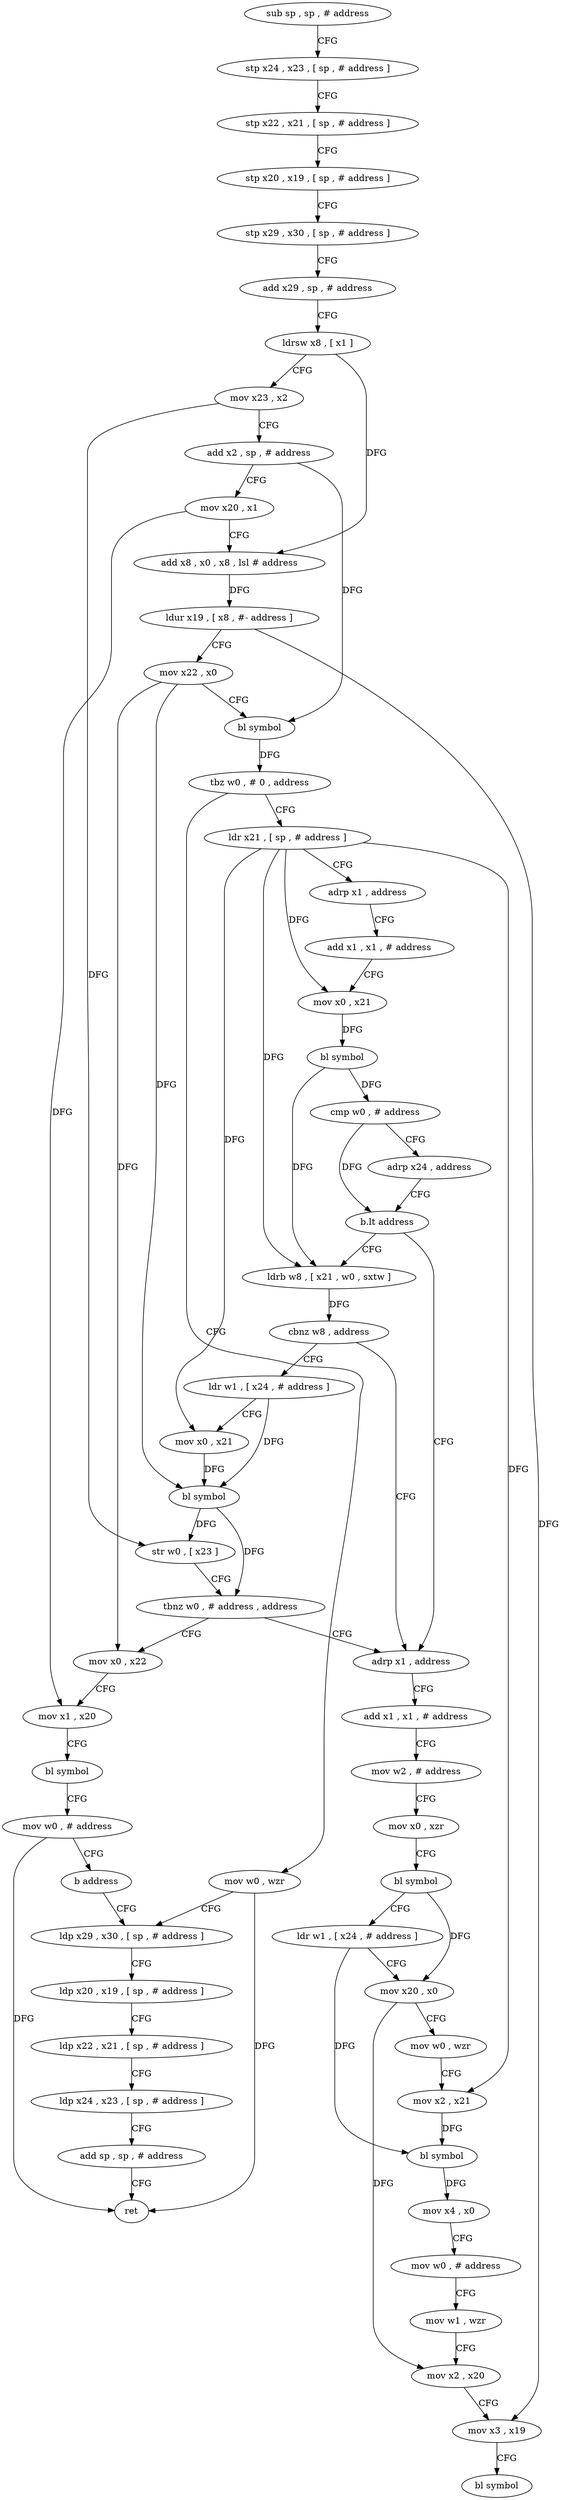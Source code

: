 digraph "func" {
"4255608" [label = "sub sp , sp , # address" ]
"4255612" [label = "stp x24 , x23 , [ sp , # address ]" ]
"4255616" [label = "stp x22 , x21 , [ sp , # address ]" ]
"4255620" [label = "stp x20 , x19 , [ sp , # address ]" ]
"4255624" [label = "stp x29 , x30 , [ sp , # address ]" ]
"4255628" [label = "add x29 , sp , # address" ]
"4255632" [label = "ldrsw x8 , [ x1 ]" ]
"4255636" [label = "mov x23 , x2" ]
"4255640" [label = "add x2 , sp , # address" ]
"4255644" [label = "mov x20 , x1" ]
"4255648" [label = "add x8 , x0 , x8 , lsl # address" ]
"4255652" [label = "ldur x19 , [ x8 , #- address ]" ]
"4255656" [label = "mov x22 , x0" ]
"4255660" [label = "bl symbol" ]
"4255664" [label = "tbz w0 , # 0 , address" ]
"4255748" [label = "mov w0 , wzr" ]
"4255668" [label = "ldr x21 , [ sp , # address ]" ]
"4255752" [label = "ldp x29 , x30 , [ sp , # address ]" ]
"4255672" [label = "adrp x1 , address" ]
"4255676" [label = "add x1 , x1 , # address" ]
"4255680" [label = "mov x0 , x21" ]
"4255684" [label = "bl symbol" ]
"4255688" [label = "cmp w0 , # address" ]
"4255692" [label = "adrp x24 , address" ]
"4255696" [label = "b.lt address" ]
"4255776" [label = "adrp x1 , address" ]
"4255700" [label = "ldrb w8 , [ x21 , w0 , sxtw ]" ]
"4255780" [label = "add x1 , x1 , # address" ]
"4255784" [label = "mov w2 , # address" ]
"4255788" [label = "mov x0 , xzr" ]
"4255792" [label = "bl symbol" ]
"4255796" [label = "ldr w1 , [ x24 , # address ]" ]
"4255800" [label = "mov x20 , x0" ]
"4255804" [label = "mov w0 , wzr" ]
"4255808" [label = "mov x2 , x21" ]
"4255812" [label = "bl symbol" ]
"4255816" [label = "mov x4 , x0" ]
"4255820" [label = "mov w0 , # address" ]
"4255824" [label = "mov w1 , wzr" ]
"4255828" [label = "mov x2 , x20" ]
"4255832" [label = "mov x3 , x19" ]
"4255836" [label = "bl symbol" ]
"4255704" [label = "cbnz w8 , address" ]
"4255708" [label = "ldr w1 , [ x24 , # address ]" ]
"4255712" [label = "mov x0 , x21" ]
"4255716" [label = "bl symbol" ]
"4255720" [label = "str w0 , [ x23 ]" ]
"4255724" [label = "tbnz w0 , # address , address" ]
"4255728" [label = "mov x0 , x22" ]
"4255732" [label = "mov x1 , x20" ]
"4255736" [label = "bl symbol" ]
"4255740" [label = "mov w0 , # address" ]
"4255744" [label = "b address" ]
"4255756" [label = "ldp x20 , x19 , [ sp , # address ]" ]
"4255760" [label = "ldp x22 , x21 , [ sp , # address ]" ]
"4255764" [label = "ldp x24 , x23 , [ sp , # address ]" ]
"4255768" [label = "add sp , sp , # address" ]
"4255772" [label = "ret" ]
"4255608" -> "4255612" [ label = "CFG" ]
"4255612" -> "4255616" [ label = "CFG" ]
"4255616" -> "4255620" [ label = "CFG" ]
"4255620" -> "4255624" [ label = "CFG" ]
"4255624" -> "4255628" [ label = "CFG" ]
"4255628" -> "4255632" [ label = "CFG" ]
"4255632" -> "4255636" [ label = "CFG" ]
"4255632" -> "4255648" [ label = "DFG" ]
"4255636" -> "4255640" [ label = "CFG" ]
"4255636" -> "4255720" [ label = "DFG" ]
"4255640" -> "4255644" [ label = "CFG" ]
"4255640" -> "4255660" [ label = "DFG" ]
"4255644" -> "4255648" [ label = "CFG" ]
"4255644" -> "4255732" [ label = "DFG" ]
"4255648" -> "4255652" [ label = "DFG" ]
"4255652" -> "4255656" [ label = "CFG" ]
"4255652" -> "4255832" [ label = "DFG" ]
"4255656" -> "4255660" [ label = "CFG" ]
"4255656" -> "4255716" [ label = "DFG" ]
"4255656" -> "4255728" [ label = "DFG" ]
"4255660" -> "4255664" [ label = "DFG" ]
"4255664" -> "4255748" [ label = "CFG" ]
"4255664" -> "4255668" [ label = "CFG" ]
"4255748" -> "4255752" [ label = "CFG" ]
"4255748" -> "4255772" [ label = "DFG" ]
"4255668" -> "4255672" [ label = "CFG" ]
"4255668" -> "4255680" [ label = "DFG" ]
"4255668" -> "4255808" [ label = "DFG" ]
"4255668" -> "4255700" [ label = "DFG" ]
"4255668" -> "4255712" [ label = "DFG" ]
"4255752" -> "4255756" [ label = "CFG" ]
"4255672" -> "4255676" [ label = "CFG" ]
"4255676" -> "4255680" [ label = "CFG" ]
"4255680" -> "4255684" [ label = "DFG" ]
"4255684" -> "4255688" [ label = "DFG" ]
"4255684" -> "4255700" [ label = "DFG" ]
"4255688" -> "4255692" [ label = "CFG" ]
"4255688" -> "4255696" [ label = "DFG" ]
"4255692" -> "4255696" [ label = "CFG" ]
"4255696" -> "4255776" [ label = "CFG" ]
"4255696" -> "4255700" [ label = "CFG" ]
"4255776" -> "4255780" [ label = "CFG" ]
"4255700" -> "4255704" [ label = "DFG" ]
"4255780" -> "4255784" [ label = "CFG" ]
"4255784" -> "4255788" [ label = "CFG" ]
"4255788" -> "4255792" [ label = "CFG" ]
"4255792" -> "4255796" [ label = "CFG" ]
"4255792" -> "4255800" [ label = "DFG" ]
"4255796" -> "4255800" [ label = "CFG" ]
"4255796" -> "4255812" [ label = "DFG" ]
"4255800" -> "4255804" [ label = "CFG" ]
"4255800" -> "4255828" [ label = "DFG" ]
"4255804" -> "4255808" [ label = "CFG" ]
"4255808" -> "4255812" [ label = "DFG" ]
"4255812" -> "4255816" [ label = "DFG" ]
"4255816" -> "4255820" [ label = "CFG" ]
"4255820" -> "4255824" [ label = "CFG" ]
"4255824" -> "4255828" [ label = "CFG" ]
"4255828" -> "4255832" [ label = "CFG" ]
"4255832" -> "4255836" [ label = "CFG" ]
"4255704" -> "4255776" [ label = "CFG" ]
"4255704" -> "4255708" [ label = "CFG" ]
"4255708" -> "4255712" [ label = "CFG" ]
"4255708" -> "4255716" [ label = "DFG" ]
"4255712" -> "4255716" [ label = "DFG" ]
"4255716" -> "4255720" [ label = "DFG" ]
"4255716" -> "4255724" [ label = "DFG" ]
"4255720" -> "4255724" [ label = "CFG" ]
"4255724" -> "4255776" [ label = "CFG" ]
"4255724" -> "4255728" [ label = "CFG" ]
"4255728" -> "4255732" [ label = "CFG" ]
"4255732" -> "4255736" [ label = "CFG" ]
"4255736" -> "4255740" [ label = "CFG" ]
"4255740" -> "4255744" [ label = "CFG" ]
"4255740" -> "4255772" [ label = "DFG" ]
"4255744" -> "4255752" [ label = "CFG" ]
"4255756" -> "4255760" [ label = "CFG" ]
"4255760" -> "4255764" [ label = "CFG" ]
"4255764" -> "4255768" [ label = "CFG" ]
"4255768" -> "4255772" [ label = "CFG" ]
}
